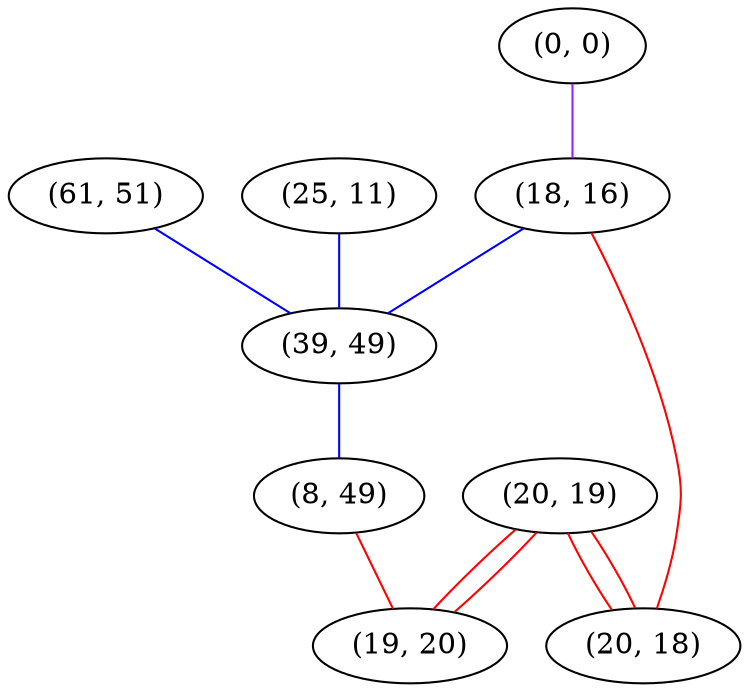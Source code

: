 graph "" {
"(0, 0)";
"(61, 51)";
"(18, 16)";
"(25, 11)";
"(20, 19)";
"(39, 49)";
"(8, 49)";
"(20, 18)";
"(19, 20)";
"(0, 0)" -- "(18, 16)"  [color=purple, key=0, weight=4];
"(61, 51)" -- "(39, 49)"  [color=blue, key=0, weight=3];
"(18, 16)" -- "(20, 18)"  [color=red, key=0, weight=1];
"(18, 16)" -- "(39, 49)"  [color=blue, key=0, weight=3];
"(25, 11)" -- "(39, 49)"  [color=blue, key=0, weight=3];
"(20, 19)" -- "(20, 18)"  [color=red, key=0, weight=1];
"(20, 19)" -- "(20, 18)"  [color=red, key=1, weight=1];
"(20, 19)" -- "(19, 20)"  [color=red, key=0, weight=1];
"(20, 19)" -- "(19, 20)"  [color=red, key=1, weight=1];
"(39, 49)" -- "(8, 49)"  [color=blue, key=0, weight=3];
"(8, 49)" -- "(19, 20)"  [color=red, key=0, weight=1];
}
